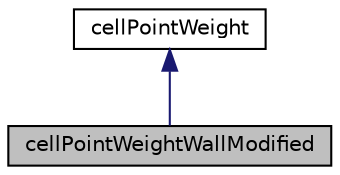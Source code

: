 digraph "cellPointWeightWallModified"
{
  bgcolor="transparent";
  edge [fontname="Helvetica",fontsize="10",labelfontname="Helvetica",labelfontsize="10"];
  node [fontname="Helvetica",fontsize="10",shape=record];
  Node1 [label="cellPointWeightWallModified",height=0.2,width=0.4,color="black", fillcolor="grey75", style="filled" fontcolor="black"];
  Node2 -> Node1 [dir="back",color="midnightblue",fontsize="10",style="solid",fontname="Helvetica"];
  Node2 [label="cellPointWeight",height=0.2,width=0.4,color="black",URL="$classFoam_1_1cellPointWeight.html",tooltip="Foam::cellPointWeight. "];
}
